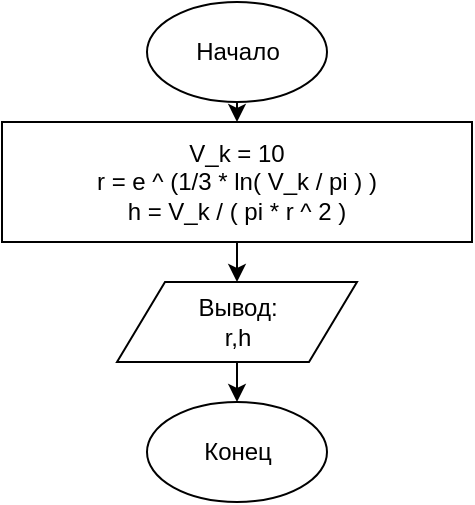 <mxfile version="12.9.6" type="device"><diagram id="_Iy-XX-RFt_28th7jpNQ" name="Page-1"><mxGraphModel dx="1021" dy="541" grid="1" gridSize="10" guides="1" tooltips="1" connect="1" arrows="1" fold="1" page="1" pageScale="1" pageWidth="850" pageHeight="1100" math="0" shadow="0"><root><mxCell id="0"/><mxCell id="1" parent="0"/><mxCell id="unsGoMdO-lmkZ7KtWesT-219" style="edgeStyle=orthogonalEdgeStyle;rounded=0;orthogonalLoop=1;jettySize=auto;html=1;exitX=1;exitY=0.5;exitDx=0;exitDy=0;" edge="1" parent="1" target="unsGoMdO-lmkZ7KtWesT-232"><mxGeometry relative="1" as="geometry"><Array as="points"><mxPoint x="910" y="1363"/><mxPoint x="910" y="1560"/><mxPoint x="820" y="1560"/></Array><mxPoint x="880" y="1362.5" as="sourcePoint"/></mxGeometry></mxCell><mxCell id="unsGoMdO-lmkZ7KtWesT-221" style="edgeStyle=orthogonalEdgeStyle;rounded=0;orthogonalLoop=1;jettySize=auto;html=1;exitX=1;exitY=0.5;exitDx=0;exitDy=0;entryX=0;entryY=0.5;entryDx=0;entryDy=0;" edge="1" parent="1" source="unsGoMdO-lmkZ7KtWesT-223"><mxGeometry relative="1" as="geometry"><Array as="points"><mxPoint x="900" y="1400"/><mxPoint x="900" y="1550"/><mxPoint x="730" y="1550"/><mxPoint x="730" y="1363"/></Array><mxPoint x="760" y="1362.5" as="targetPoint"/></mxGeometry></mxCell><mxCell id="unsGoMdO-lmkZ7KtWesT-234" style="edgeStyle=orthogonalEdgeStyle;rounded=0;orthogonalLoop=1;jettySize=auto;html=1;exitX=1;exitY=0.5;exitDx=0;exitDy=0;entryX=0.5;entryY=0;entryDx=0;entryDy=0;" edge="1" parent="1" target="unsGoMdO-lmkZ7KtWesT-240"><mxGeometry relative="1" as="geometry"><Array as="points"><mxPoint x="900" y="1623"/><mxPoint x="900" y="1700"/><mxPoint x="820" y="1700"/></Array><mxPoint x="880" y="1622.5" as="sourcePoint"/></mxGeometry></mxCell><mxCell id="unsGoMdO-lmkZ7KtWesT-239" style="edgeStyle=orthogonalEdgeStyle;rounded=0;orthogonalLoop=1;jettySize=auto;html=1;exitX=1;exitY=0.5;exitDx=0;exitDy=0;" edge="1" parent="1" target="unsGoMdO-lmkZ7KtWesT-243"><mxGeometry relative="1" as="geometry"><Array as="points"><mxPoint x="900" y="1723"/><mxPoint x="900" y="1800"/><mxPoint x="820" y="1800"/></Array><mxPoint x="880" y="1722.5" as="sourcePoint"/></mxGeometry></mxCell><mxCell id="unsGoMdO-lmkZ7KtWesT-277" style="edgeStyle=orthogonalEdgeStyle;rounded=0;orthogonalLoop=1;jettySize=auto;html=1;exitX=0.5;exitY=1;exitDx=0;exitDy=0;entryX=0.5;entryY=0;entryDx=0;entryDy=0;" edge="1" parent="1" source="unsGoMdO-lmkZ7KtWesT-273" target="unsGoMdO-lmkZ7KtWesT-274"><mxGeometry relative="1" as="geometry"/></mxCell><mxCell id="unsGoMdO-lmkZ7KtWesT-273" value="Начало" style="ellipse;whiteSpace=wrap;html=1;" vertex="1" parent="1"><mxGeometry x="127.5" y="10" width="90" height="50" as="geometry"/></mxCell><mxCell id="unsGoMdO-lmkZ7KtWesT-278" style="edgeStyle=orthogonalEdgeStyle;rounded=0;orthogonalLoop=1;jettySize=auto;html=1;exitX=0.5;exitY=1;exitDx=0;exitDy=0;entryX=0.5;entryY=0;entryDx=0;entryDy=0;" edge="1" parent="1" source="unsGoMdO-lmkZ7KtWesT-274" target="unsGoMdO-lmkZ7KtWesT-276"><mxGeometry relative="1" as="geometry"/></mxCell><mxCell id="unsGoMdO-lmkZ7KtWesT-274" value="&lt;div&gt;V_k = 10&lt;/div&gt;&lt;div&gt;r = e ^ (1/3 * ln( V_k / pi ) ) &lt;br&gt;&lt;/div&gt;&lt;div&gt;h = V_k / ( pi * r ^ 2 )&lt;br&gt;&lt;/div&gt;" style="rounded=0;whiteSpace=wrap;html=1;" vertex="1" parent="1"><mxGeometry x="55" y="70" width="235" height="60" as="geometry"/></mxCell><mxCell id="unsGoMdO-lmkZ7KtWesT-275" value="Конец" style="ellipse;whiteSpace=wrap;html=1;" vertex="1" parent="1"><mxGeometry x="127.5" y="210" width="90" height="50" as="geometry"/></mxCell><mxCell id="unsGoMdO-lmkZ7KtWesT-279" style="edgeStyle=orthogonalEdgeStyle;rounded=0;orthogonalLoop=1;jettySize=auto;html=1;exitX=0.5;exitY=1;exitDx=0;exitDy=0;entryX=0.5;entryY=0;entryDx=0;entryDy=0;" edge="1" parent="1" source="unsGoMdO-lmkZ7KtWesT-276" target="unsGoMdO-lmkZ7KtWesT-275"><mxGeometry relative="1" as="geometry"/></mxCell><mxCell id="unsGoMdO-lmkZ7KtWesT-276" value="&lt;div&gt;Вывод:&lt;/div&gt;&lt;div&gt;r,h&lt;br&gt;&lt;/div&gt;" style="shape=parallelogram;perimeter=parallelogramPerimeter;whiteSpace=wrap;html=1;" vertex="1" parent="1"><mxGeometry x="112.5" y="150" width="120" height="40" as="geometry"/></mxCell></root></mxGraphModel></diagram></mxfile>